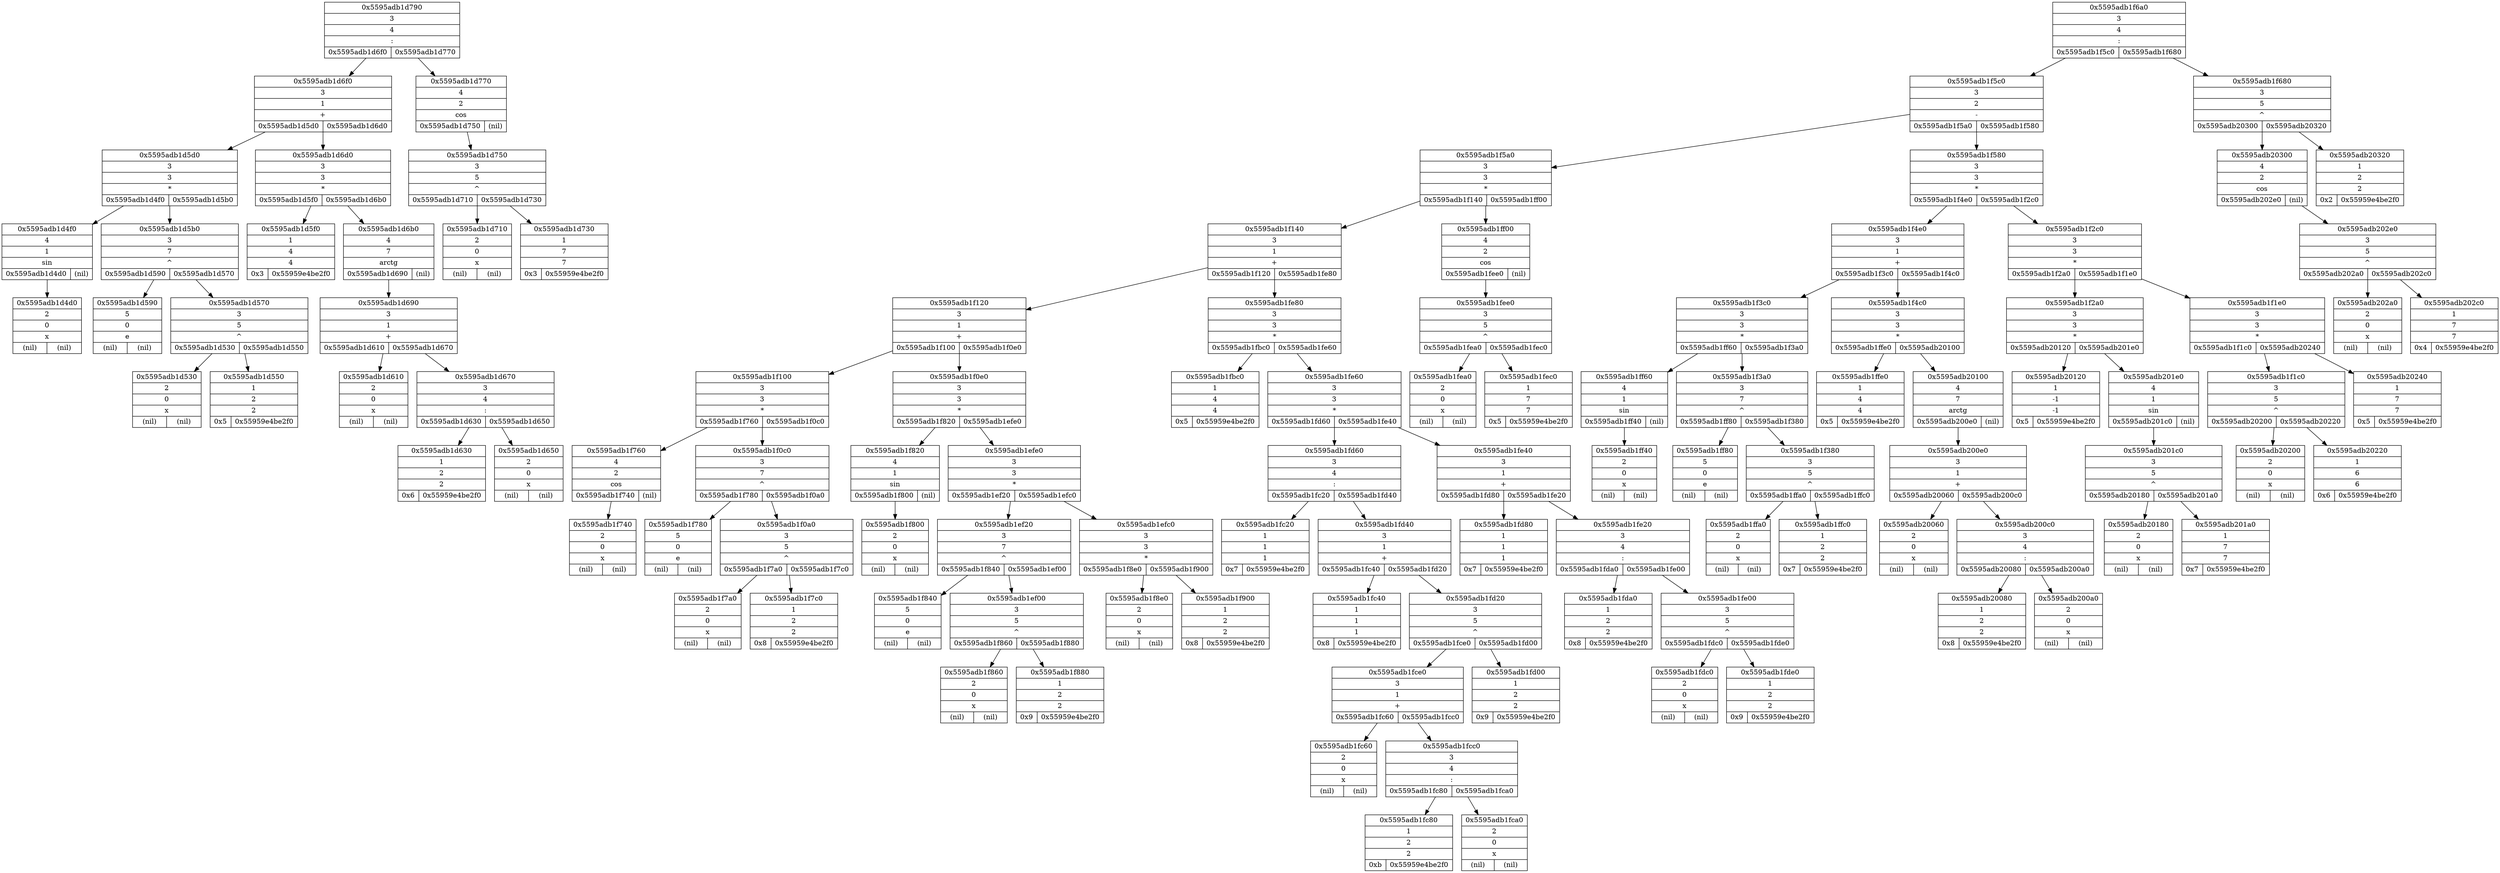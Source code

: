 digraph G{
rankdir=HR;
node0x5595adb1d790 [shape=record, label = " {0x5595adb1d790 | 3 | 4 |  :|{0x5595adb1d6f0 | 0x5595adb1d770}}", rang = 0]
node0x5595adb1d6f0 [shape=record, label = " {0x5595adb1d6f0 | 3 | 1 |  +|{0x5595adb1d5d0 | 0x5595adb1d6d0}}", rang = 1]
node0x5595adb1d5d0 [shape=record, label = " {0x5595adb1d5d0 | 3 | 3 |  *|{0x5595adb1d4f0 | 0x5595adb1d5b0}}", rang = 2]
node0x5595adb1d4f0 [shape=record, label = " {0x5595adb1d4f0 | 4 | 1 | sin|{0x5595adb1d4d0 | (nil)}}", rang = 3]
node0x5595adb1d4d0 [shape=record, label = " {0x5595adb1d4d0 | 2 | 0 |  x|{(nil) | (nil)}}", rang = 4]
node0x5595adb1d5b0 [shape=record, label = " {0x5595adb1d5b0 | 3 | 7 |  ^|{0x5595adb1d590 | 0x5595adb1d570}}", rang = 3]
node0x5595adb1d590 [shape=record, label = " {0x5595adb1d590 | 5 | 0 |  e|{(nil) | (nil)}}", rang = 4]
node0x5595adb1d570 [shape=record, label = " {0x5595adb1d570 | 3 | 5 |  ^|{0x5595adb1d530 | 0x5595adb1d550}}", rang = 4]
node0x5595adb1d530 [shape=record, label = " {0x5595adb1d530 | 2 | 0 |  x|{(nil) | (nil)}}", rang = 5]
node0x5595adb1d550 [shape=record, label = " {0x5595adb1d550 | 1 | 2 |  2|{0x5 | 0x55959e4be2f0}}", rang = -1380842688]
node0x5595adb1d6d0 [shape=record, label = " {0x5595adb1d6d0 | 3 | 3 |  *|{0x5595adb1d5f0 | 0x5595adb1d6b0}}", rang = 2]
node0x5595adb1d5f0 [shape=record, label = " {0x5595adb1d5f0 | 1 | 4 |  4|{0x3 | 0x55959e4be2f0}}", rang = -1380842688]
node0x5595adb1d6b0 [shape=record, label = " {0x5595adb1d6b0 | 4 | 7 | arctg|{0x5595adb1d690 | (nil)}}", rang = 3]
node0x5595adb1d690 [shape=record, label = " {0x5595adb1d690 | 3 | 1 |  +|{0x5595adb1d610 | 0x5595adb1d670}}", rang = 4]
node0x5595adb1d610 [shape=record, label = " {0x5595adb1d610 | 2 | 0 |  x|{(nil) | (nil)}}", rang = 5]
node0x5595adb1d670 [shape=record, label = " {0x5595adb1d670 | 3 | 4 |  :|{0x5595adb1d630 | 0x5595adb1d650}}", rang = 5]
node0x5595adb1d630 [shape=record, label = " {0x5595adb1d630 | 1 | 2 |  2|{0x6 | 0x55959e4be2f0}}", rang = -1380842688]
node0x5595adb1d650 [shape=record, label = " {0x5595adb1d650 | 2 | 0 |  x|{(nil) | (nil)}}", rang = 6]
node0x5595adb1d770 [shape=record, label = " {0x5595adb1d770 | 4 | 2 | cos|{0x5595adb1d750 | (nil)}}", rang = 1]
node0x5595adb1d750 [shape=record, label = " {0x5595adb1d750 | 3 | 5 |  ^|{0x5595adb1d710 | 0x5595adb1d730}}", rang = 2]
node0x5595adb1d710 [shape=record, label = " {0x5595adb1d710 | 2 | 0 |  x|{(nil) | (nil)}}", rang = 3]
node0x5595adb1d730 [shape=record, label = " {0x5595adb1d730 | 1 | 7 |  7|{0x3 | 0x55959e4be2f0}}", rang = -1380842688]
node0x5595adb1f6a0 [shape=record, label = " {0x5595adb1f6a0 | 3 | 4 |  :|{0x5595adb1f5c0 | 0x5595adb1f680}}", rang = 0]
node0x5595adb1f5c0 [shape=record, label = " {0x5595adb1f5c0 | 3 | 2 |  -|{0x5595adb1f5a0 | 0x5595adb1f580}}", rang = 1]
node0x5595adb1f5a0 [shape=record, label = " {0x5595adb1f5a0 | 3 | 3 |  *|{0x5595adb1f140 | 0x5595adb1ff00}}", rang = 2]
node0x5595adb1f140 [shape=record, label = " {0x5595adb1f140 | 3 | 1 |  +|{0x5595adb1f120 | 0x5595adb1fe80}}", rang = 3]
node0x5595adb1f120 [shape=record, label = " {0x5595adb1f120 | 3 | 1 |  +|{0x5595adb1f100 | 0x5595adb1f0e0}}", rang = 4]
node0x5595adb1f100 [shape=record, label = " {0x5595adb1f100 | 3 | 3 |  *|{0x5595adb1f760 | 0x5595adb1f0c0}}", rang = 5]
node0x5595adb1f760 [shape=record, label = " {0x5595adb1f760 | 4 | 2 | cos|{0x5595adb1f740 | (nil)}}", rang = 6]
node0x5595adb1f740 [shape=record, label = " {0x5595adb1f740 | 2 | 0 |  x|{(nil) | (nil)}}", rang = 7]
node0x5595adb1f0c0 [shape=record, label = " {0x5595adb1f0c0 | 3 | 7 |  ^|{0x5595adb1f780 | 0x5595adb1f0a0}}", rang = 6]
node0x5595adb1f780 [shape=record, label = " {0x5595adb1f780 | 5 | 0 |  e|{(nil) | (nil)}}", rang = 7]
node0x5595adb1f0a0 [shape=record, label = " {0x5595adb1f0a0 | 3 | 5 |  ^|{0x5595adb1f7a0 | 0x5595adb1f7c0}}", rang = 7]
node0x5595adb1f7a0 [shape=record, label = " {0x5595adb1f7a0 | 2 | 0 |  x|{(nil) | (nil)}}", rang = 8]
node0x5595adb1f7c0 [shape=record, label = " {0x5595adb1f7c0 | 1 | 2 |  2|{0x8 | 0x55959e4be2f0}}", rang = -1380842688]
node0x5595adb1f0e0 [shape=record, label = " {0x5595adb1f0e0 | 3 | 3 |  *|{0x5595adb1f820 | 0x5595adb1efe0}}", rang = 5]
node0x5595adb1f820 [shape=record, label = " {0x5595adb1f820 | 4 | 1 | sin|{0x5595adb1f800 | (nil)}}", rang = 6]
node0x5595adb1f800 [shape=record, label = " {0x5595adb1f800 | 2 | 0 |  x|{(nil) | (nil)}}", rang = 7]
node0x5595adb1efe0 [shape=record, label = " {0x5595adb1efe0 | 3 | 3 |  *|{0x5595adb1ef20 | 0x5595adb1efc0}}", rang = 6]
node0x5595adb1ef20 [shape=record, label = " {0x5595adb1ef20 | 3 | 7 |  ^|{0x5595adb1f840 | 0x5595adb1ef00}}", rang = 7]
node0x5595adb1f840 [shape=record, label = " {0x5595adb1f840 | 5 | 0 |  e|{(nil) | (nil)}}", rang = 8]
node0x5595adb1ef00 [shape=record, label = " {0x5595adb1ef00 | 3 | 5 |  ^|{0x5595adb1f860 | 0x5595adb1f880}}", rang = 8]
node0x5595adb1f860 [shape=record, label = " {0x5595adb1f860 | 2 | 0 |  x|{(nil) | (nil)}}", rang = 9]
node0x5595adb1f880 [shape=record, label = " {0x5595adb1f880 | 1 | 2 |  2|{0x9 | 0x55959e4be2f0}}", rang = -1380842688]
node0x5595adb1efc0 [shape=record, label = " {0x5595adb1efc0 | 3 | 3 |  *|{0x5595adb1f8e0 | 0x5595adb1f900}}", rang = 7]
node0x5595adb1f8e0 [shape=record, label = " {0x5595adb1f8e0 | 2 | 0 |  x|{(nil) | (nil)}}", rang = 8]
node0x5595adb1f900 [shape=record, label = " {0x5595adb1f900 | 1 | 2 |  2|{0x8 | 0x55959e4be2f0}}", rang = -1380842688]
node0x5595adb1fe80 [shape=record, label = " {0x5595adb1fe80 | 3 | 3 |  *|{0x5595adb1fbc0 | 0x5595adb1fe60}}", rang = 4]
node0x5595adb1fbc0 [shape=record, label = " {0x5595adb1fbc0 | 1 | 4 |  4|{0x5 | 0x55959e4be2f0}}", rang = -1380842688]
node0x5595adb1fe60 [shape=record, label = " {0x5595adb1fe60 | 3 | 3 |  *|{0x5595adb1fd60 | 0x5595adb1fe40}}", rang = 5]
node0x5595adb1fd60 [shape=record, label = " {0x5595adb1fd60 | 3 | 4 |  :|{0x5595adb1fc20 | 0x5595adb1fd40}}", rang = 6]
node0x5595adb1fc20 [shape=record, label = " {0x5595adb1fc20 | 1 | 1 |  1|{0x7 | 0x55959e4be2f0}}", rang = -1380842688]
node0x5595adb1fd40 [shape=record, label = " {0x5595adb1fd40 | 3 | 1 |  +|{0x5595adb1fc40 | 0x5595adb1fd20}}", rang = 7]
node0x5595adb1fc40 [shape=record, label = " {0x5595adb1fc40 | 1 | 1 |  1|{0x8 | 0x55959e4be2f0}}", rang = -1380842688]
node0x5595adb1fd20 [shape=record, label = " {0x5595adb1fd20 | 3 | 5 |  ^|{0x5595adb1fce0 | 0x5595adb1fd00}}", rang = 8]
node0x5595adb1fce0 [shape=record, label = " {0x5595adb1fce0 | 3 | 1 |  +|{0x5595adb1fc60 | 0x5595adb1fcc0}}", rang = 9]
node0x5595adb1fc60 [shape=record, label = " {0x5595adb1fc60 | 2 | 0 |  x|{(nil) | (nil)}}", rang = 10]
node0x5595adb1fcc0 [shape=record, label = " {0x5595adb1fcc0 | 3 | 4 |  :|{0x5595adb1fc80 | 0x5595adb1fca0}}", rang = 10]
node0x5595adb1fc80 [shape=record, label = " {0x5595adb1fc80 | 1 | 2 |  2|{0xb | 0x55959e4be2f0}}", rang = -1380842688]
node0x5595adb1fca0 [shape=record, label = " {0x5595adb1fca0 | 2 | 0 |  x|{(nil) | (nil)}}", rang = 11]
node0x5595adb1fd00 [shape=record, label = " {0x5595adb1fd00 | 1 | 2 |  2|{0x9 | 0x55959e4be2f0}}", rang = -1380842688]
node0x5595adb1fe40 [shape=record, label = " {0x5595adb1fe40 | 3 | 1 |  +|{0x5595adb1fd80 | 0x5595adb1fe20}}", rang = 6]
node0x5595adb1fd80 [shape=record, label = " {0x5595adb1fd80 | 1 | 1 |  1|{0x7 | 0x55959e4be2f0}}", rang = -1380842688]
node0x5595adb1fe20 [shape=record, label = " {0x5595adb1fe20 | 3 | 4 |  :|{0x5595adb1fda0 | 0x5595adb1fe00}}", rang = 7]
node0x5595adb1fda0 [shape=record, label = " {0x5595adb1fda0 | 1 | 2 |  2|{0x8 | 0x55959e4be2f0}}", rang = -1380842688]
node0x5595adb1fe00 [shape=record, label = " {0x5595adb1fe00 | 3 | 5 |  ^|{0x5595adb1fdc0 | 0x5595adb1fde0}}", rang = 8]
node0x5595adb1fdc0 [shape=record, label = " {0x5595adb1fdc0 | 2 | 0 |  x|{(nil) | (nil)}}", rang = 9]
node0x5595adb1fde0 [shape=record, label = " {0x5595adb1fde0 | 1 | 2 |  2|{0x9 | 0x55959e4be2f0}}", rang = -1380842688]
node0x5595adb1ff00 [shape=record, label = " {0x5595adb1ff00 | 4 | 2 | cos|{0x5595adb1fee0 | (nil)}}", rang = 3]
node0x5595adb1fee0 [shape=record, label = " {0x5595adb1fee0 | 3 | 5 |  ^|{0x5595adb1fea0 | 0x5595adb1fec0}}", rang = 4]
node0x5595adb1fea0 [shape=record, label = " {0x5595adb1fea0 | 2 | 0 |  x|{(nil) | (nil)}}", rang = 5]
node0x5595adb1fec0 [shape=record, label = " {0x5595adb1fec0 | 1 | 7 |  7|{0x5 | 0x55959e4be2f0}}", rang = -1380842688]
node0x5595adb1f580 [shape=record, label = " {0x5595adb1f580 | 3 | 3 |  *|{0x5595adb1f4e0 | 0x5595adb1f2c0}}", rang = 2]
node0x5595adb1f4e0 [shape=record, label = " {0x5595adb1f4e0 | 3 | 1 |  +|{0x5595adb1f3c0 | 0x5595adb1f4c0}}", rang = 3]
node0x5595adb1f3c0 [shape=record, label = " {0x5595adb1f3c0 | 3 | 3 |  *|{0x5595adb1ff60 | 0x5595adb1f3a0}}", rang = 4]
node0x5595adb1ff60 [shape=record, label = " {0x5595adb1ff60 | 4 | 1 | sin|{0x5595adb1ff40 | (nil)}}", rang = 5]
node0x5595adb1ff40 [shape=record, label = " {0x5595adb1ff40 | 2 | 0 |  x|{(nil) | (nil)}}", rang = 6]
node0x5595adb1f3a0 [shape=record, label = " {0x5595adb1f3a0 | 3 | 7 |  ^|{0x5595adb1ff80 | 0x5595adb1f380}}", rang = 5]
node0x5595adb1ff80 [shape=record, label = " {0x5595adb1ff80 | 5 | 0 |  e|{(nil) | (nil)}}", rang = 6]
node0x5595adb1f380 [shape=record, label = " {0x5595adb1f380 | 3 | 5 |  ^|{0x5595adb1ffa0 | 0x5595adb1ffc0}}", rang = 6]
node0x5595adb1ffa0 [shape=record, label = " {0x5595adb1ffa0 | 2 | 0 |  x|{(nil) | (nil)}}", rang = 7]
node0x5595adb1ffc0 [shape=record, label = " {0x5595adb1ffc0 | 1 | 2 |  2|{0x7 | 0x55959e4be2f0}}", rang = -1380842688]
node0x5595adb1f4c0 [shape=record, label = " {0x5595adb1f4c0 | 3 | 3 |  *|{0x5595adb1ffe0 | 0x5595adb20100}}", rang = 4]
node0x5595adb1ffe0 [shape=record, label = " {0x5595adb1ffe0 | 1 | 4 |  4|{0x5 | 0x55959e4be2f0}}", rang = -1380842688]
node0x5595adb20100 [shape=record, label = " {0x5595adb20100 | 4 | 7 | arctg|{0x5595adb200e0 | (nil)}}", rang = 5]
node0x5595adb200e0 [shape=record, label = " {0x5595adb200e0 | 3 | 1 |  +|{0x5595adb20060 | 0x5595adb200c0}}", rang = 6]
node0x5595adb20060 [shape=record, label = " {0x5595adb20060 | 2 | 0 |  x|{(nil) | (nil)}}", rang = 7]
node0x5595adb200c0 [shape=record, label = " {0x5595adb200c0 | 3 | 4 |  :|{0x5595adb20080 | 0x5595adb200a0}}", rang = 7]
node0x5595adb20080 [shape=record, label = " {0x5595adb20080 | 1 | 2 |  2|{0x8 | 0x55959e4be2f0}}", rang = -1380842688]
node0x5595adb200a0 [shape=record, label = " {0x5595adb200a0 | 2 | 0 |  x|{(nil) | (nil)}}", rang = 8]
node0x5595adb1f2c0 [shape=record, label = " {0x5595adb1f2c0 | 3 | 3 |  *|{0x5595adb1f2a0 | 0x5595adb1f1e0}}", rang = 3]
node0x5595adb1f2a0 [shape=record, label = " {0x5595adb1f2a0 | 3 | 3 |  *|{0x5595adb20120 | 0x5595adb201e0}}", rang = 4]
node0x5595adb20120 [shape=record, label = " {0x5595adb20120 | 1 | -1 |  -1|{0x5 | 0x55959e4be2f0}}", rang = -1380842688]
node0x5595adb201e0 [shape=record, label = " {0x5595adb201e0 | 4 | 1 | sin|{0x5595adb201c0 | (nil)}}", rang = 5]
node0x5595adb201c0 [shape=record, label = " {0x5595adb201c0 | 3 | 5 |  ^|{0x5595adb20180 | 0x5595adb201a0}}", rang = 6]
node0x5595adb20180 [shape=record, label = " {0x5595adb20180 | 2 | 0 |  x|{(nil) | (nil)}}", rang = 7]
node0x5595adb201a0 [shape=record, label = " {0x5595adb201a0 | 1 | 7 |  7|{0x7 | 0x55959e4be2f0}}", rang = -1380842688]
node0x5595adb1f1e0 [shape=record, label = " {0x5595adb1f1e0 | 3 | 3 |  *|{0x5595adb1f1c0 | 0x5595adb20240}}", rang = 4]
node0x5595adb1f1c0 [shape=record, label = " {0x5595adb1f1c0 | 3 | 5 |  ^|{0x5595adb20200 | 0x5595adb20220}}", rang = 5]
node0x5595adb20200 [shape=record, label = " {0x5595adb20200 | 2 | 0 |  x|{(nil) | (nil)}}", rang = 6]
node0x5595adb20220 [shape=record, label = " {0x5595adb20220 | 1 | 6 |  6|{0x6 | 0x55959e4be2f0}}", rang = -1380842688]
node0x5595adb20240 [shape=record, label = " {0x5595adb20240 | 1 | 7 |  7|{0x5 | 0x55959e4be2f0}}", rang = -1380842688]
node0x5595adb1f680 [shape=record, label = " {0x5595adb1f680 | 3 | 5 |  ^|{0x5595adb20300 | 0x5595adb20320}}", rang = 1]
node0x5595adb20300 [shape=record, label = " {0x5595adb20300 | 4 | 2 | cos|{0x5595adb202e0 | (nil)}}", rang = 2]
node0x5595adb202e0 [shape=record, label = " {0x5595adb202e0 | 3 | 5 |  ^|{0x5595adb202a0 | 0x5595adb202c0}}", rang = 3]
node0x5595adb202a0 [shape=record, label = " {0x5595adb202a0 | 2 | 0 |  x|{(nil) | (nil)}}", rang = 4]
node0x5595adb202c0 [shape=record, label = " {0x5595adb202c0 | 1 | 7 |  7|{0x4 | 0x55959e4be2f0}}", rang = -1380842688]
node0x5595adb20320 [shape=record, label = " {0x5595adb20320 | 1 | 2 |  2|{0x2 | 0x55959e4be2f0}}", rang = -1380842688]
node0x5595adb1d790 -> node0x5595adb1d6f0
node0x5595adb1d790 -> node0x5595adb1d770
node0x5595adb1d6f0 -> node0x5595adb1d5d0
node0x5595adb1d6f0 -> node0x5595adb1d6d0
node0x5595adb1d5d0 -> node0x5595adb1d4f0
node0x5595adb1d5d0 -> node0x5595adb1d5b0
node0x5595adb1d4f0 -> node0x5595adb1d4d0
node0x5595adb1d5b0 -> node0x5595adb1d590
node0x5595adb1d5b0 -> node0x5595adb1d570
node0x5595adb1d570 -> node0x5595adb1d530
node0x5595adb1d570 -> node0x5595adb1d550
node0x5595adb1d6d0 -> node0x5595adb1d5f0
node0x5595adb1d6d0 -> node0x5595adb1d6b0
node0x5595adb1d6b0 -> node0x5595adb1d690
node0x5595adb1d690 -> node0x5595adb1d610
node0x5595adb1d690 -> node0x5595adb1d670
node0x5595adb1d670 -> node0x5595adb1d630
node0x5595adb1d670 -> node0x5595adb1d650
node0x5595adb1d770 -> node0x5595adb1d750
node0x5595adb1d750 -> node0x5595adb1d710
node0x5595adb1d750 -> node0x5595adb1d730
node0x5595adb1f6a0 -> node0x5595adb1f5c0
node0x5595adb1f6a0 -> node0x5595adb1f680
node0x5595adb1f5c0 -> node0x5595adb1f5a0
node0x5595adb1f5c0 -> node0x5595adb1f580
node0x5595adb1f5a0 -> node0x5595adb1f140
node0x5595adb1f5a0 -> node0x5595adb1ff00
node0x5595adb1f140 -> node0x5595adb1f120
node0x5595adb1f140 -> node0x5595adb1fe80
node0x5595adb1f120 -> node0x5595adb1f100
node0x5595adb1f120 -> node0x5595adb1f0e0
node0x5595adb1f100 -> node0x5595adb1f760
node0x5595adb1f100 -> node0x5595adb1f0c0
node0x5595adb1f760 -> node0x5595adb1f740
node0x5595adb1f0c0 -> node0x5595adb1f780
node0x5595adb1f0c0 -> node0x5595adb1f0a0
node0x5595adb1f0a0 -> node0x5595adb1f7a0
node0x5595adb1f0a0 -> node0x5595adb1f7c0
node0x5595adb1f0e0 -> node0x5595adb1f820
node0x5595adb1f0e0 -> node0x5595adb1efe0
node0x5595adb1f820 -> node0x5595adb1f800
node0x5595adb1efe0 -> node0x5595adb1ef20
node0x5595adb1efe0 -> node0x5595adb1efc0
node0x5595adb1ef20 -> node0x5595adb1f840
node0x5595adb1ef20 -> node0x5595adb1ef00
node0x5595adb1ef00 -> node0x5595adb1f860
node0x5595adb1ef00 -> node0x5595adb1f880
node0x5595adb1efc0 -> node0x5595adb1f8e0
node0x5595adb1efc0 -> node0x5595adb1f900
node0x5595adb1fe80 -> node0x5595adb1fbc0
node0x5595adb1fe80 -> node0x5595adb1fe60
node0x5595adb1fe60 -> node0x5595adb1fd60
node0x5595adb1fe60 -> node0x5595adb1fe40
node0x5595adb1fd60 -> node0x5595adb1fc20
node0x5595adb1fd60 -> node0x5595adb1fd40
node0x5595adb1fd40 -> node0x5595adb1fc40
node0x5595adb1fd40 -> node0x5595adb1fd20
node0x5595adb1fd20 -> node0x5595adb1fce0
node0x5595adb1fd20 -> node0x5595adb1fd00
node0x5595adb1fce0 -> node0x5595adb1fc60
node0x5595adb1fce0 -> node0x5595adb1fcc0
node0x5595adb1fcc0 -> node0x5595adb1fc80
node0x5595adb1fcc0 -> node0x5595adb1fca0
node0x5595adb1fe40 -> node0x5595adb1fd80
node0x5595adb1fe40 -> node0x5595adb1fe20
node0x5595adb1fe20 -> node0x5595adb1fda0
node0x5595adb1fe20 -> node0x5595adb1fe00
node0x5595adb1fe00 -> node0x5595adb1fdc0
node0x5595adb1fe00 -> node0x5595adb1fde0
node0x5595adb1ff00 -> node0x5595adb1fee0
node0x5595adb1fee0 -> node0x5595adb1fea0
node0x5595adb1fee0 -> node0x5595adb1fec0
node0x5595adb1f580 -> node0x5595adb1f4e0
node0x5595adb1f580 -> node0x5595adb1f2c0
node0x5595adb1f4e0 -> node0x5595adb1f3c0
node0x5595adb1f4e0 -> node0x5595adb1f4c0
node0x5595adb1f3c0 -> node0x5595adb1ff60
node0x5595adb1f3c0 -> node0x5595adb1f3a0
node0x5595adb1ff60 -> node0x5595adb1ff40
node0x5595adb1f3a0 -> node0x5595adb1ff80
node0x5595adb1f3a0 -> node0x5595adb1f380
node0x5595adb1f380 -> node0x5595adb1ffa0
node0x5595adb1f380 -> node0x5595adb1ffc0
node0x5595adb1f4c0 -> node0x5595adb1ffe0
node0x5595adb1f4c0 -> node0x5595adb20100
node0x5595adb20100 -> node0x5595adb200e0
node0x5595adb200e0 -> node0x5595adb20060
node0x5595adb200e0 -> node0x5595adb200c0
node0x5595adb200c0 -> node0x5595adb20080
node0x5595adb200c0 -> node0x5595adb200a0
node0x5595adb1f2c0 -> node0x5595adb1f2a0
node0x5595adb1f2c0 -> node0x5595adb1f1e0
node0x5595adb1f2a0 -> node0x5595adb20120
node0x5595adb1f2a0 -> node0x5595adb201e0
node0x5595adb201e0 -> node0x5595adb201c0
node0x5595adb201c0 -> node0x5595adb20180
node0x5595adb201c0 -> node0x5595adb201a0
node0x5595adb1f1e0 -> node0x5595adb1f1c0
node0x5595adb1f1e0 -> node0x5595adb20240
node0x5595adb1f1c0 -> node0x5595adb20200
node0x5595adb1f1c0 -> node0x5595adb20220
node0x5595adb1f680 -> node0x5595adb20300
node0x5595adb1f680 -> node0x5595adb20320
node0x5595adb20300 -> node0x5595adb202e0
node0x5595adb202e0 -> node0x5595adb202a0
node0x5595adb202e0 -> node0x5595adb202c0
}